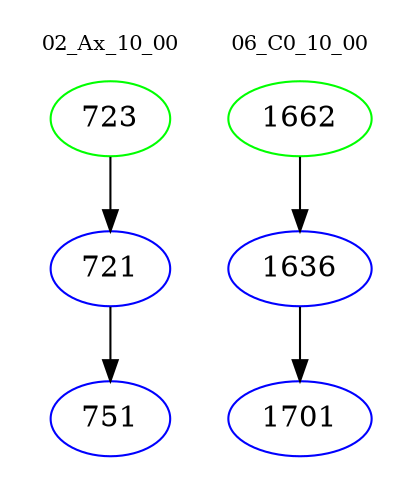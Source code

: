 digraph{
subgraph cluster_0 {
color = white
label = "02_Ax_10_00";
fontsize=10;
T0_723 [label="723", color="green"]
T0_723 -> T0_721 [color="black"]
T0_721 [label="721", color="blue"]
T0_721 -> T0_751 [color="black"]
T0_751 [label="751", color="blue"]
}
subgraph cluster_1 {
color = white
label = "06_C0_10_00";
fontsize=10;
T1_1662 [label="1662", color="green"]
T1_1662 -> T1_1636 [color="black"]
T1_1636 [label="1636", color="blue"]
T1_1636 -> T1_1701 [color="black"]
T1_1701 [label="1701", color="blue"]
}
}
